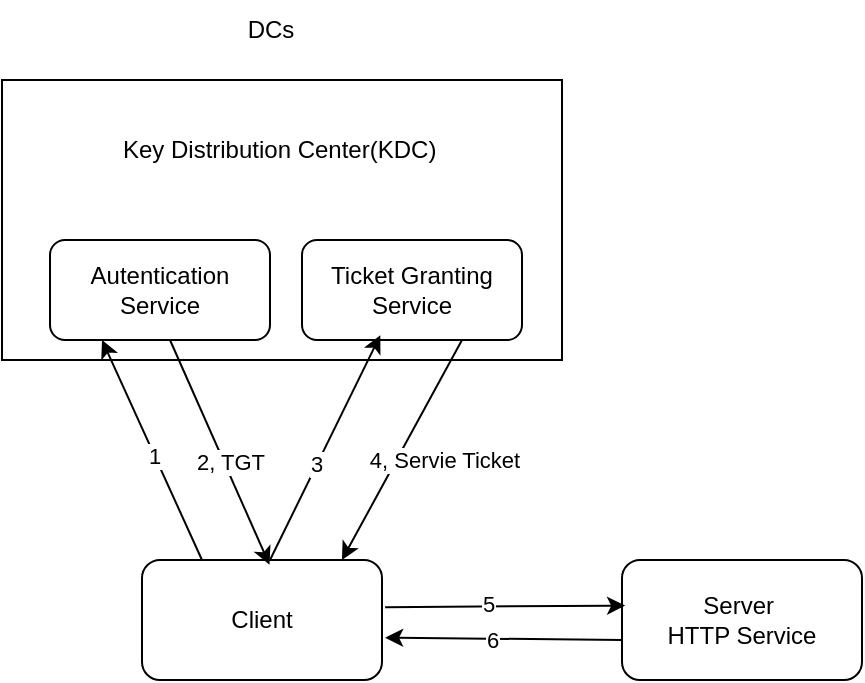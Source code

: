 <mxfile version="26.1.3">
  <diagram name="第 1 页" id="xiR_kEt0OpQ8CeVrQcBl">
    <mxGraphModel dx="1050" dy="522" grid="1" gridSize="10" guides="1" tooltips="1" connect="1" arrows="1" fold="1" page="1" pageScale="1" pageWidth="827" pageHeight="1169" math="0" shadow="0">
      <root>
        <mxCell id="0" />
        <mxCell id="1" parent="0" />
        <mxCell id="oyE6H1fGniHES5Ny4-Sb-2" value="" style="rounded=0;whiteSpace=wrap;html=1;" vertex="1" parent="1">
          <mxGeometry x="280" y="80" width="280" height="140" as="geometry" />
        </mxCell>
        <mxCell id="oyE6H1fGniHES5Ny4-Sb-3" value="Key Distribution Center(KDC)&amp;nbsp;" style="text;html=1;align=center;verticalAlign=middle;resizable=0;points=[];autosize=1;strokeColor=none;fillColor=none;" vertex="1" parent="1">
          <mxGeometry x="330" y="100" width="180" height="30" as="geometry" />
        </mxCell>
        <mxCell id="oyE6H1fGniHES5Ny4-Sb-5" value="Autentication Service" style="rounded=1;whiteSpace=wrap;html=1;" vertex="1" parent="1">
          <mxGeometry x="304" y="160" width="110" height="50" as="geometry" />
        </mxCell>
        <mxCell id="oyE6H1fGniHES5Ny4-Sb-6" value="Ticket Granting Service" style="rounded=1;whiteSpace=wrap;html=1;" vertex="1" parent="1">
          <mxGeometry x="430" y="160" width="110" height="50" as="geometry" />
        </mxCell>
        <mxCell id="oyE6H1fGniHES5Ny4-Sb-7" value="DCs" style="text;html=1;align=center;verticalAlign=middle;resizable=0;points=[];autosize=1;strokeColor=none;fillColor=none;" vertex="1" parent="1">
          <mxGeometry x="389" y="40" width="50" height="30" as="geometry" />
        </mxCell>
        <mxCell id="oyE6H1fGniHES5Ny4-Sb-8" value="Client" style="rounded=1;whiteSpace=wrap;html=1;" vertex="1" parent="1">
          <mxGeometry x="350" y="320" width="120" height="60" as="geometry" />
        </mxCell>
        <mxCell id="oyE6H1fGniHES5Ny4-Sb-9" value="Server&amp;nbsp;&lt;div&gt;HTTP Service&lt;/div&gt;" style="rounded=1;whiteSpace=wrap;html=1;" vertex="1" parent="1">
          <mxGeometry x="590" y="320" width="120" height="60" as="geometry" />
        </mxCell>
        <mxCell id="oyE6H1fGniHES5Ny4-Sb-10" value="" style="endArrow=classic;html=1;rounded=0;exitX=0.25;exitY=0;exitDx=0;exitDy=0;" edge="1" parent="1" source="oyE6H1fGniHES5Ny4-Sb-8">
          <mxGeometry width="50" height="50" relative="1" as="geometry">
            <mxPoint x="280" y="260" as="sourcePoint" />
            <mxPoint x="330" y="210" as="targetPoint" />
          </mxGeometry>
        </mxCell>
        <mxCell id="oyE6H1fGniHES5Ny4-Sb-12" value="1" style="edgeLabel;html=1;align=center;verticalAlign=middle;resizable=0;points=[];" vertex="1" connectable="0" parent="oyE6H1fGniHES5Ny4-Sb-10">
          <mxGeometry x="-0.05" relative="1" as="geometry">
            <mxPoint as="offset" />
          </mxGeometry>
        </mxCell>
        <mxCell id="oyE6H1fGniHES5Ny4-Sb-13" value="" style="endArrow=classic;html=1;rounded=0;entryX=0.698;entryY=0.04;entryDx=0;entryDy=0;entryPerimeter=0;" edge="1" parent="1">
          <mxGeometry width="50" height="50" relative="1" as="geometry">
            <mxPoint x="364" y="210" as="sourcePoint" />
            <mxPoint x="413.76" y="322.4" as="targetPoint" />
          </mxGeometry>
        </mxCell>
        <mxCell id="oyE6H1fGniHES5Ny4-Sb-21" value="2, TGT" style="edgeLabel;html=1;align=center;verticalAlign=middle;resizable=0;points=[];" vertex="1" connectable="0" parent="oyE6H1fGniHES5Ny4-Sb-13">
          <mxGeometry x="0.213" y="-2" relative="1" as="geometry">
            <mxPoint x="1" y="-8" as="offset" />
          </mxGeometry>
        </mxCell>
        <mxCell id="oyE6H1fGniHES5Ny4-Sb-22" value="" style="endArrow=classic;html=1;rounded=0;entryX=0.356;entryY=0.952;entryDx=0;entryDy=0;entryPerimeter=0;" edge="1" parent="1" target="oyE6H1fGniHES5Ny4-Sb-6">
          <mxGeometry width="50" height="50" relative="1" as="geometry">
            <mxPoint x="414" y="320" as="sourcePoint" />
            <mxPoint x="464" y="270" as="targetPoint" />
          </mxGeometry>
        </mxCell>
        <mxCell id="oyE6H1fGniHES5Ny4-Sb-23" value="3" style="edgeLabel;html=1;align=center;verticalAlign=middle;resizable=0;points=[];" vertex="1" connectable="0" parent="oyE6H1fGniHES5Ny4-Sb-22">
          <mxGeometry x="-0.148" y="1" relative="1" as="geometry">
            <mxPoint as="offset" />
          </mxGeometry>
        </mxCell>
        <mxCell id="oyE6H1fGniHES5Ny4-Sb-24" value="" style="endArrow=classic;html=1;rounded=0;entryX=0.833;entryY=0;entryDx=0;entryDy=0;entryPerimeter=0;" edge="1" parent="1" target="oyE6H1fGniHES5Ny4-Sb-8">
          <mxGeometry width="50" height="50" relative="1" as="geometry">
            <mxPoint x="510" y="210" as="sourcePoint" />
            <mxPoint x="460" y="260" as="targetPoint" />
          </mxGeometry>
        </mxCell>
        <mxCell id="oyE6H1fGniHES5Ny4-Sb-25" value="4, Servie Ticket" style="edgeLabel;html=1;align=center;verticalAlign=middle;resizable=0;points=[];" vertex="1" connectable="0" parent="oyE6H1fGniHES5Ny4-Sb-24">
          <mxGeometry x="0.192" y="-2" relative="1" as="geometry">
            <mxPoint x="28" y="-5" as="offset" />
          </mxGeometry>
        </mxCell>
        <mxCell id="oyE6H1fGniHES5Ny4-Sb-26" value="" style="endArrow=classic;html=1;rounded=0;entryX=0.013;entryY=0.38;entryDx=0;entryDy=0;entryPerimeter=0;exitX=1.013;exitY=0.393;exitDx=0;exitDy=0;exitPerimeter=0;" edge="1" parent="1" source="oyE6H1fGniHES5Ny4-Sb-8" target="oyE6H1fGniHES5Ny4-Sb-9">
          <mxGeometry width="50" height="50" relative="1" as="geometry">
            <mxPoint x="470" y="340" as="sourcePoint" />
            <mxPoint x="520" y="290" as="targetPoint" />
          </mxGeometry>
        </mxCell>
        <mxCell id="oyE6H1fGniHES5Ny4-Sb-28" value="5" style="edgeLabel;html=1;align=center;verticalAlign=middle;resizable=0;points=[];" vertex="1" connectable="0" parent="oyE6H1fGniHES5Ny4-Sb-26">
          <mxGeometry x="-0.146" y="1" relative="1" as="geometry">
            <mxPoint as="offset" />
          </mxGeometry>
        </mxCell>
        <mxCell id="oyE6H1fGniHES5Ny4-Sb-27" value="" style="endArrow=classic;html=1;rounded=0;entryX=1.013;entryY=0.647;entryDx=0;entryDy=0;entryPerimeter=0;" edge="1" parent="1" target="oyE6H1fGniHES5Ny4-Sb-8">
          <mxGeometry width="50" height="50" relative="1" as="geometry">
            <mxPoint x="590" y="360" as="sourcePoint" />
            <mxPoint x="540" y="410" as="targetPoint" />
          </mxGeometry>
        </mxCell>
        <mxCell id="oyE6H1fGniHES5Ny4-Sb-29" value="6" style="edgeLabel;html=1;align=center;verticalAlign=middle;resizable=0;points=[];" vertex="1" connectable="0" parent="oyE6H1fGniHES5Ny4-Sb-27">
          <mxGeometry x="0.101" relative="1" as="geometry">
            <mxPoint as="offset" />
          </mxGeometry>
        </mxCell>
      </root>
    </mxGraphModel>
  </diagram>
</mxfile>
